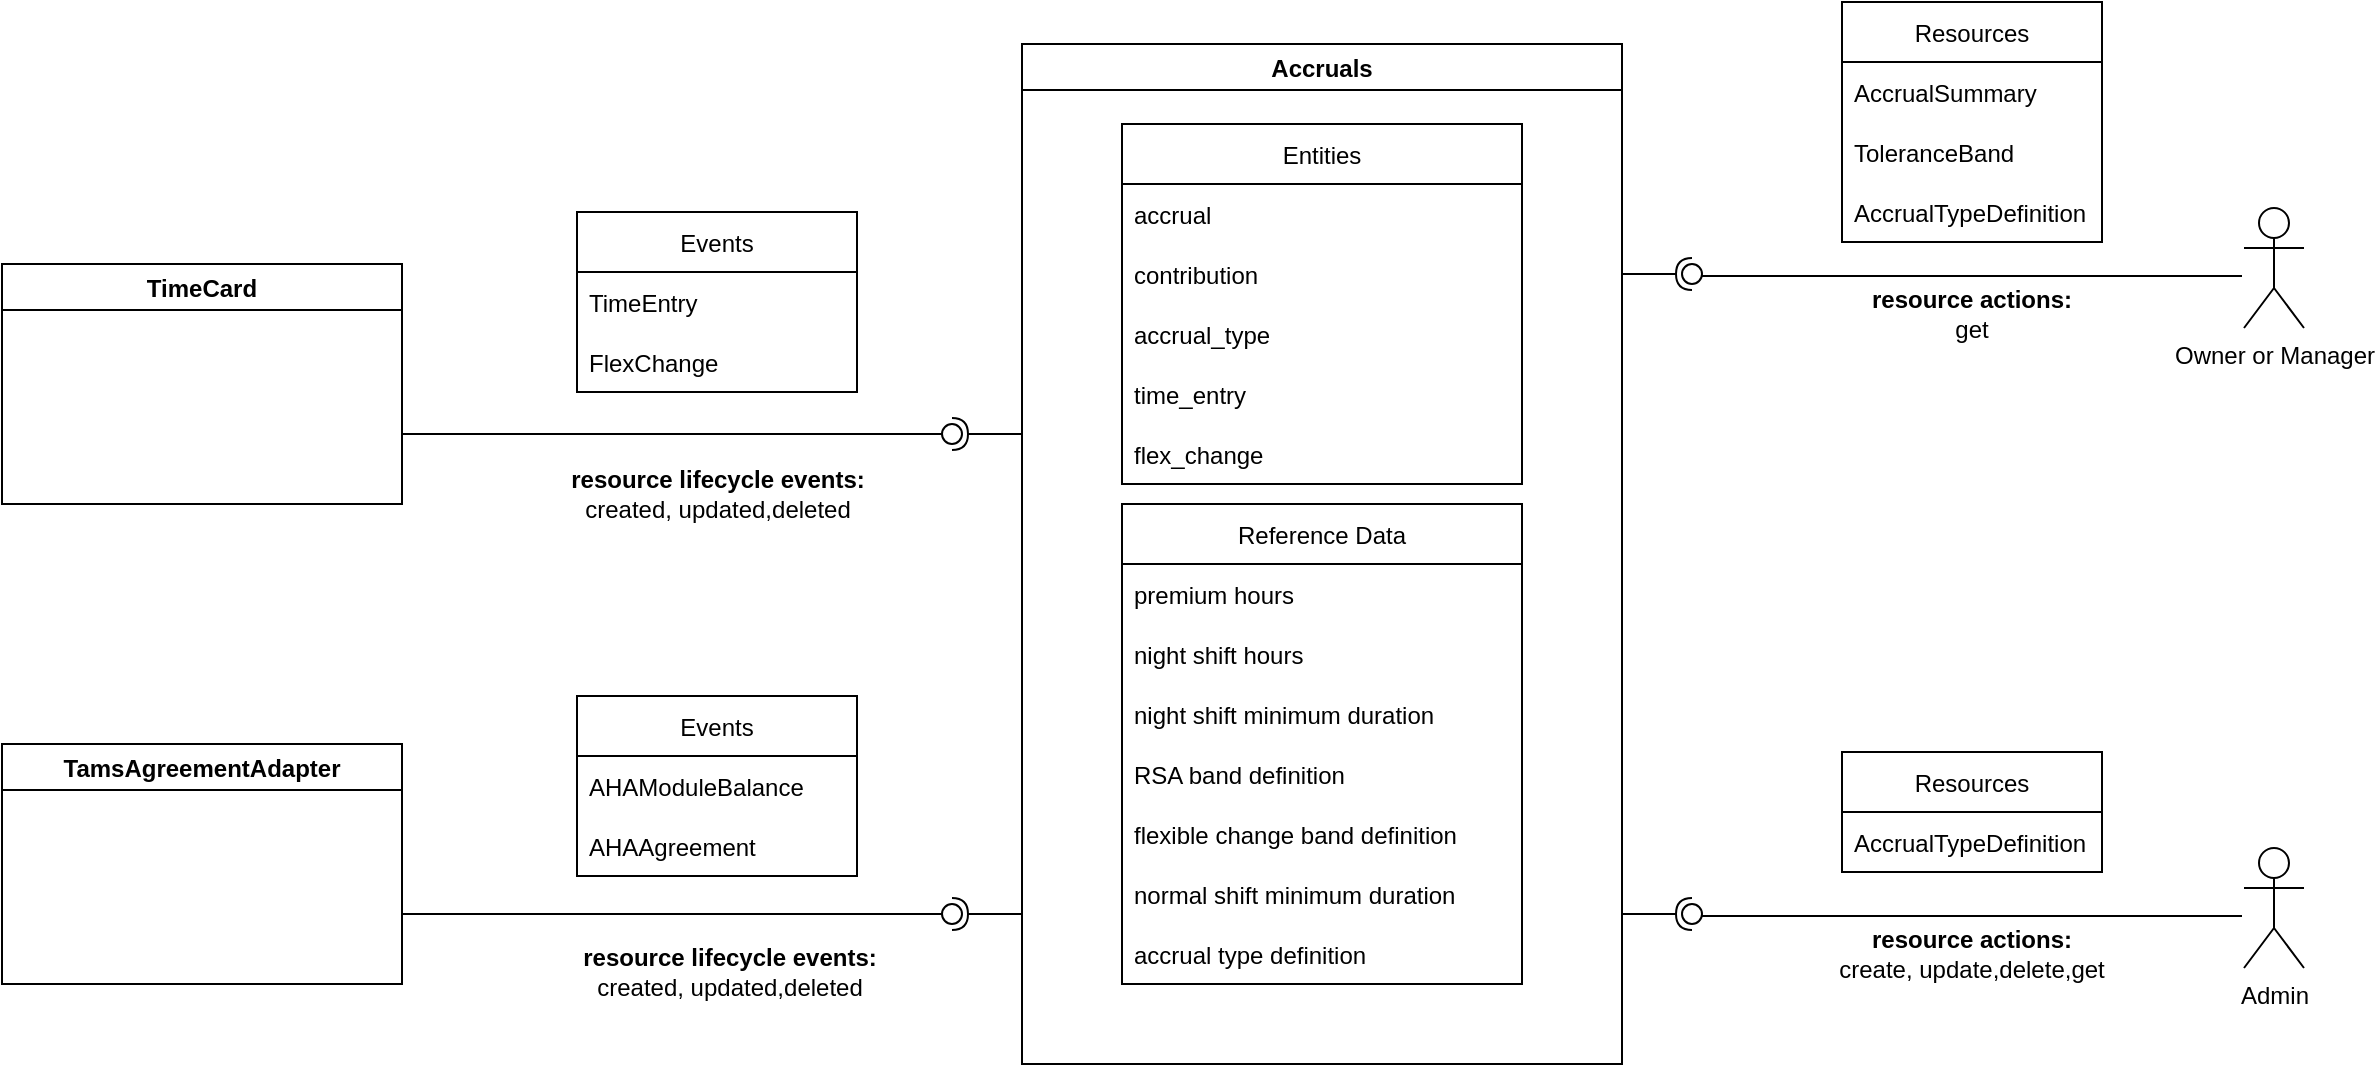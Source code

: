 <mxfile version="20.4.0" type="device"><diagram id="sqdeToRxHoUdy_SHLOXu" name="Page-1"><mxGraphModel dx="2489" dy="715" grid="1" gridSize="10" guides="1" tooltips="1" connect="1" arrows="1" fold="1" page="1" pageScale="1" pageWidth="827" pageHeight="1169" math="0" shadow="0"><root><mxCell id="0"/><mxCell id="1" parent="0"/><mxCell id="IxkdFgRUiker7m4DPscU-1" value="Accruals" style="swimlane;" vertex="1" parent="1"><mxGeometry x="310" y="90" width="300" height="510" as="geometry"/></mxCell><mxCell id="IxkdFgRUiker7m4DPscU-19" value="Reference Data" style="swimlane;fontStyle=0;childLayout=stackLayout;horizontal=1;startSize=30;horizontalStack=0;resizeParent=1;resizeParentMax=0;resizeLast=0;collapsible=1;marginBottom=0;" vertex="1" parent="IxkdFgRUiker7m4DPscU-1"><mxGeometry x="50" y="230" width="200" height="240" as="geometry"/></mxCell><mxCell id="IxkdFgRUiker7m4DPscU-20" value="premium hours" style="text;strokeColor=none;fillColor=none;align=left;verticalAlign=middle;spacingLeft=4;spacingRight=4;overflow=hidden;points=[[0,0.5],[1,0.5]];portConstraint=eastwest;rotatable=0;" vertex="1" parent="IxkdFgRUiker7m4DPscU-19"><mxGeometry y="30" width="200" height="30" as="geometry"/></mxCell><mxCell id="IxkdFgRUiker7m4DPscU-21" value="night shift hours" style="text;strokeColor=none;fillColor=none;align=left;verticalAlign=middle;spacingLeft=4;spacingRight=4;overflow=hidden;points=[[0,0.5],[1,0.5]];portConstraint=eastwest;rotatable=0;" vertex="1" parent="IxkdFgRUiker7m4DPscU-19"><mxGeometry y="60" width="200" height="30" as="geometry"/></mxCell><mxCell id="IxkdFgRUiker7m4DPscU-22" value="night shift minimum duration" style="text;strokeColor=none;fillColor=none;align=left;verticalAlign=middle;spacingLeft=4;spacingRight=4;overflow=hidden;points=[[0,0.5],[1,0.5]];portConstraint=eastwest;rotatable=0;" vertex="1" parent="IxkdFgRUiker7m4DPscU-19"><mxGeometry y="90" width="200" height="30" as="geometry"/></mxCell><mxCell id="IxkdFgRUiker7m4DPscU-23" value="RSA band definition" style="text;strokeColor=none;fillColor=none;align=left;verticalAlign=middle;spacingLeft=4;spacingRight=4;overflow=hidden;points=[[0,0.5],[1,0.5]];portConstraint=eastwest;rotatable=0;" vertex="1" parent="IxkdFgRUiker7m4DPscU-19"><mxGeometry y="120" width="200" height="30" as="geometry"/></mxCell><mxCell id="IxkdFgRUiker7m4DPscU-24" value="flexible change band definition" style="text;strokeColor=none;fillColor=none;align=left;verticalAlign=middle;spacingLeft=4;spacingRight=4;overflow=hidden;points=[[0,0.5],[1,0.5]];portConstraint=eastwest;rotatable=0;" vertex="1" parent="IxkdFgRUiker7m4DPscU-19"><mxGeometry y="150" width="200" height="30" as="geometry"/></mxCell><mxCell id="IxkdFgRUiker7m4DPscU-25" value="normal shift minimum duration" style="text;strokeColor=none;fillColor=none;align=left;verticalAlign=middle;spacingLeft=4;spacingRight=4;overflow=hidden;points=[[0,0.5],[1,0.5]];portConstraint=eastwest;rotatable=0;" vertex="1" parent="IxkdFgRUiker7m4DPscU-19"><mxGeometry y="180" width="200" height="30" as="geometry"/></mxCell><mxCell id="IxkdFgRUiker7m4DPscU-26" value="accrual type definition" style="text;strokeColor=none;fillColor=none;align=left;verticalAlign=middle;spacingLeft=4;spacingRight=4;overflow=hidden;points=[[0,0.5],[1,0.5]];portConstraint=eastwest;rotatable=0;" vertex="1" parent="IxkdFgRUiker7m4DPscU-19"><mxGeometry y="210" width="200" height="30" as="geometry"/></mxCell><mxCell id="IxkdFgRUiker7m4DPscU-69" value="Entities" style="swimlane;fontStyle=0;childLayout=stackLayout;horizontal=1;startSize=30;horizontalStack=0;resizeParent=1;resizeParentMax=0;resizeLast=0;collapsible=1;marginBottom=0;" vertex="1" parent="IxkdFgRUiker7m4DPscU-1"><mxGeometry x="50" y="40" width="200" height="180" as="geometry"/></mxCell><mxCell id="IxkdFgRUiker7m4DPscU-70" value="accrual" style="text;strokeColor=none;fillColor=none;align=left;verticalAlign=middle;spacingLeft=4;spacingRight=4;overflow=hidden;points=[[0,0.5],[1,0.5]];portConstraint=eastwest;rotatable=0;" vertex="1" parent="IxkdFgRUiker7m4DPscU-69"><mxGeometry y="30" width="200" height="30" as="geometry"/></mxCell><mxCell id="IxkdFgRUiker7m4DPscU-71" value="contribution" style="text;strokeColor=none;fillColor=none;align=left;verticalAlign=middle;spacingLeft=4;spacingRight=4;overflow=hidden;points=[[0,0.5],[1,0.5]];portConstraint=eastwest;rotatable=0;" vertex="1" parent="IxkdFgRUiker7m4DPscU-69"><mxGeometry y="60" width="200" height="30" as="geometry"/></mxCell><mxCell id="IxkdFgRUiker7m4DPscU-72" value="accrual_type" style="text;strokeColor=none;fillColor=none;align=left;verticalAlign=middle;spacingLeft=4;spacingRight=4;overflow=hidden;points=[[0,0.5],[1,0.5]];portConstraint=eastwest;rotatable=0;" vertex="1" parent="IxkdFgRUiker7m4DPscU-69"><mxGeometry y="90" width="200" height="30" as="geometry"/></mxCell><mxCell id="IxkdFgRUiker7m4DPscU-73" value="time_entry" style="text;strokeColor=none;fillColor=none;align=left;verticalAlign=middle;spacingLeft=4;spacingRight=4;overflow=hidden;points=[[0,0.5],[1,0.5]];portConstraint=eastwest;rotatable=0;" vertex="1" parent="IxkdFgRUiker7m4DPscU-69"><mxGeometry y="120" width="200" height="30" as="geometry"/></mxCell><mxCell id="IxkdFgRUiker7m4DPscU-74" value="flex_change" style="text;strokeColor=none;fillColor=none;align=left;verticalAlign=middle;spacingLeft=4;spacingRight=4;overflow=hidden;points=[[0,0.5],[1,0.5]];portConstraint=eastwest;rotatable=0;" vertex="1" parent="IxkdFgRUiker7m4DPscU-69"><mxGeometry y="150" width="200" height="30" as="geometry"/></mxCell><mxCell id="IxkdFgRUiker7m4DPscU-2" value="TimeCard" style="swimlane;" vertex="1" parent="1"><mxGeometry x="-200" y="200" width="200" height="120" as="geometry"/></mxCell><mxCell id="IxkdFgRUiker7m4DPscU-6" value="Events" style="swimlane;fontStyle=0;childLayout=stackLayout;horizontal=1;startSize=30;horizontalStack=0;resizeParent=1;resizeParentMax=0;resizeLast=0;collapsible=1;marginBottom=0;" vertex="1" parent="1"><mxGeometry x="87.5" y="174" width="140" height="90" as="geometry"/></mxCell><mxCell id="IxkdFgRUiker7m4DPscU-7" value="TimeEntry" style="text;strokeColor=none;fillColor=none;align=left;verticalAlign=middle;spacingLeft=4;spacingRight=4;overflow=hidden;points=[[0,0.5],[1,0.5]];portConstraint=eastwest;rotatable=0;" vertex="1" parent="IxkdFgRUiker7m4DPscU-6"><mxGeometry y="30" width="140" height="30" as="geometry"/></mxCell><mxCell id="IxkdFgRUiker7m4DPscU-8" value="FlexChange" style="text;strokeColor=none;fillColor=none;align=left;verticalAlign=middle;spacingLeft=4;spacingRight=4;overflow=hidden;points=[[0,0.5],[1,0.5]];portConstraint=eastwest;rotatable=0;" vertex="1" parent="IxkdFgRUiker7m4DPscU-6"><mxGeometry y="60" width="140" height="30" as="geometry"/></mxCell><mxCell id="IxkdFgRUiker7m4DPscU-10" value="TamsAgreementAdapter" style="swimlane;" vertex="1" parent="1"><mxGeometry x="-200" y="440" width="200" height="120" as="geometry"/></mxCell><mxCell id="IxkdFgRUiker7m4DPscU-15" value="Events" style="swimlane;fontStyle=0;childLayout=stackLayout;horizontal=1;startSize=30;horizontalStack=0;resizeParent=1;resizeParentMax=0;resizeLast=0;collapsible=1;marginBottom=0;" vertex="1" parent="1"><mxGeometry x="87.5" y="416" width="140" height="90" as="geometry"/></mxCell><mxCell id="IxkdFgRUiker7m4DPscU-17" value="AHAModuleBalance" style="text;strokeColor=none;fillColor=none;align=left;verticalAlign=middle;spacingLeft=4;spacingRight=4;overflow=hidden;points=[[0,0.5],[1,0.5]];portConstraint=eastwest;rotatable=0;" vertex="1" parent="IxkdFgRUiker7m4DPscU-15"><mxGeometry y="30" width="140" height="30" as="geometry"/></mxCell><mxCell id="IxkdFgRUiker7m4DPscU-16" value="AHAAgreement" style="text;strokeColor=none;fillColor=none;align=left;verticalAlign=middle;spacingLeft=4;spacingRight=4;overflow=hidden;points=[[0,0.5],[1,0.5]];portConstraint=eastwest;rotatable=0;" vertex="1" parent="IxkdFgRUiker7m4DPscU-15"><mxGeometry y="60" width="140" height="30" as="geometry"/></mxCell><mxCell id="IxkdFgRUiker7m4DPscU-31" value="Owner or Manager" style="shape=umlActor;verticalLabelPosition=bottom;verticalAlign=top;html=1;outlineConnect=0;" vertex="1" parent="1"><mxGeometry x="921" y="172" width="30" height="60" as="geometry"/></mxCell><mxCell id="IxkdFgRUiker7m4DPscU-32" value="" style="rounded=0;orthogonalLoop=1;jettySize=auto;html=1;endArrow=none;endFill=0;sketch=0;sourcePerimeterSpacing=0;targetPerimeterSpacing=0;" edge="1" target="IxkdFgRUiker7m4DPscU-34" parent="1"><mxGeometry relative="1" as="geometry"><mxPoint y="285" as="sourcePoint"/></mxGeometry></mxCell><mxCell id="IxkdFgRUiker7m4DPscU-33" value="" style="rounded=0;orthogonalLoop=1;jettySize=auto;html=1;endArrow=halfCircle;endFill=0;entryX=0.5;entryY=0.5;endSize=6;strokeWidth=1;sketch=0;" edge="1" target="IxkdFgRUiker7m4DPscU-34" parent="1"><mxGeometry relative="1" as="geometry"><mxPoint x="310" y="285" as="sourcePoint"/></mxGeometry></mxCell><mxCell id="IxkdFgRUiker7m4DPscU-34" value="" style="ellipse;whiteSpace=wrap;html=1;align=center;aspect=fixed;resizable=0;points=[];outlineConnect=0;sketch=0;" vertex="1" parent="1"><mxGeometry x="270" y="280" width="10" height="10" as="geometry"/></mxCell><mxCell id="IxkdFgRUiker7m4DPscU-46" value="" style="rounded=0;orthogonalLoop=1;jettySize=auto;html=1;endArrow=none;endFill=0;sketch=0;sourcePerimeterSpacing=0;targetPerimeterSpacing=0;" edge="1" target="IxkdFgRUiker7m4DPscU-48" parent="1"><mxGeometry relative="1" as="geometry"><mxPoint y="525" as="sourcePoint"/></mxGeometry></mxCell><mxCell id="IxkdFgRUiker7m4DPscU-48" value="" style="ellipse;whiteSpace=wrap;html=1;align=center;aspect=fixed;resizable=0;points=[];outlineConnect=0;sketch=0;" vertex="1" parent="1"><mxGeometry x="270" y="520" width="10" height="10" as="geometry"/></mxCell><mxCell id="IxkdFgRUiker7m4DPscU-51" value="" style="rounded=0;orthogonalLoop=1;jettySize=auto;html=1;endArrow=halfCircle;endFill=0;entryX=0.5;entryY=0.5;endSize=6;strokeWidth=1;sketch=0;" edge="1" parent="1"><mxGeometry relative="1" as="geometry"><mxPoint x="310" y="525" as="sourcePoint"/><mxPoint x="275" y="525" as="targetPoint"/></mxGeometry></mxCell><mxCell id="IxkdFgRUiker7m4DPscU-60" value="" style="rounded=0;orthogonalLoop=1;jettySize=auto;html=1;endArrow=none;endFill=0;sketch=0;sourcePerimeterSpacing=0;targetPerimeterSpacing=0;" edge="1" parent="1"><mxGeometry relative="1" as="geometry"><mxPoint x="650" y="206" as="sourcePoint"/><mxPoint x="920" y="206" as="targetPoint"/></mxGeometry></mxCell><mxCell id="IxkdFgRUiker7m4DPscU-61" value="" style="rounded=0;orthogonalLoop=1;jettySize=auto;html=1;endArrow=halfCircle;endFill=0;entryX=0.5;entryY=0.5;endSize=6;strokeWidth=1;sketch=0;" edge="1" target="IxkdFgRUiker7m4DPscU-62" parent="1"><mxGeometry relative="1" as="geometry"><mxPoint x="610" y="205" as="sourcePoint"/></mxGeometry></mxCell><mxCell id="IxkdFgRUiker7m4DPscU-62" value="" style="ellipse;whiteSpace=wrap;html=1;align=center;aspect=fixed;resizable=0;points=[];outlineConnect=0;sketch=0;" vertex="1" parent="1"><mxGeometry x="640" y="200" width="10" height="10" as="geometry"/></mxCell><mxCell id="IxkdFgRUiker7m4DPscU-63" value="&lt;b&gt;resource lifecycle events:&lt;/b&gt; created, updated,deleted" style="text;html=1;strokeColor=none;fillColor=none;align=center;verticalAlign=middle;whiteSpace=wrap;rounded=0;" vertex="1" parent="1"><mxGeometry x="89" y="539" width="150" height="30" as="geometry"/></mxCell><mxCell id="IxkdFgRUiker7m4DPscU-64" value="&lt;b&gt;resource lifecycle events:&lt;/b&gt; created, updated,deleted" style="text;html=1;strokeColor=none;fillColor=none;align=center;verticalAlign=middle;whiteSpace=wrap;rounded=0;" vertex="1" parent="1"><mxGeometry x="82.5" y="300" width="150" height="30" as="geometry"/></mxCell><mxCell id="IxkdFgRUiker7m4DPscU-67" value="&lt;b&gt;resource actions:&lt;/b&gt;&lt;br&gt;get" style="text;html=1;strokeColor=none;fillColor=none;align=center;verticalAlign=middle;whiteSpace=wrap;rounded=0;" vertex="1" parent="1"><mxGeometry x="710" y="210" width="150" height="30" as="geometry"/></mxCell><mxCell id="IxkdFgRUiker7m4DPscU-52" value="Resources" style="swimlane;fontStyle=0;childLayout=stackLayout;horizontal=1;startSize=30;horizontalStack=0;resizeParent=1;resizeParentMax=0;resizeLast=0;collapsible=1;marginBottom=0;" vertex="1" parent="1"><mxGeometry x="720" y="69" width="130" height="120" as="geometry"/></mxCell><mxCell id="IxkdFgRUiker7m4DPscU-53" value="AccrualSummary" style="text;strokeColor=none;fillColor=none;align=left;verticalAlign=middle;spacingLeft=4;spacingRight=4;overflow=hidden;points=[[0,0.5],[1,0.5]];portConstraint=eastwest;rotatable=0;" vertex="1" parent="IxkdFgRUiker7m4DPscU-52"><mxGeometry y="30" width="130" height="30" as="geometry"/></mxCell><mxCell id="IxkdFgRUiker7m4DPscU-54" value="ToleranceBand" style="text;strokeColor=none;fillColor=none;align=left;verticalAlign=middle;spacingLeft=4;spacingRight=4;overflow=hidden;points=[[0,0.5],[1,0.5]];portConstraint=eastwest;rotatable=0;" vertex="1" parent="IxkdFgRUiker7m4DPscU-52"><mxGeometry y="60" width="130" height="30" as="geometry"/></mxCell><mxCell id="IxkdFgRUiker7m4DPscU-85" value="AccrualTypeDefinition" style="text;strokeColor=none;fillColor=none;align=left;verticalAlign=middle;spacingLeft=4;spacingRight=4;overflow=hidden;points=[[0,0.5],[1,0.5]];portConstraint=eastwest;rotatable=0;" vertex="1" parent="IxkdFgRUiker7m4DPscU-52"><mxGeometry y="90" width="130" height="30" as="geometry"/></mxCell><mxCell id="IxkdFgRUiker7m4DPscU-77" value="Admin" style="shape=umlActor;verticalLabelPosition=bottom;verticalAlign=top;html=1;outlineConnect=0;" vertex="1" parent="1"><mxGeometry x="921" y="492" width="30" height="60" as="geometry"/></mxCell><mxCell id="IxkdFgRUiker7m4DPscU-78" value="" style="rounded=0;orthogonalLoop=1;jettySize=auto;html=1;endArrow=none;endFill=0;sketch=0;sourcePerimeterSpacing=0;targetPerimeterSpacing=0;" edge="1" parent="1"><mxGeometry relative="1" as="geometry"><mxPoint x="650" y="526" as="sourcePoint"/><mxPoint x="920" y="526" as="targetPoint"/></mxGeometry></mxCell><mxCell id="IxkdFgRUiker7m4DPscU-79" value="" style="rounded=0;orthogonalLoop=1;jettySize=auto;html=1;endArrow=halfCircle;endFill=0;entryX=0.5;entryY=0.5;endSize=6;strokeWidth=1;sketch=0;" edge="1" parent="1" target="IxkdFgRUiker7m4DPscU-80"><mxGeometry relative="1" as="geometry"><mxPoint x="610" y="525" as="sourcePoint"/></mxGeometry></mxCell><mxCell id="IxkdFgRUiker7m4DPscU-80" value="" style="ellipse;whiteSpace=wrap;html=1;align=center;aspect=fixed;resizable=0;points=[];outlineConnect=0;sketch=0;" vertex="1" parent="1"><mxGeometry x="640" y="520" width="10" height="10" as="geometry"/></mxCell><mxCell id="IxkdFgRUiker7m4DPscU-81" value="&lt;b&gt;resource actions:&lt;/b&gt;&lt;br&gt;create, update,delete,get" style="text;html=1;strokeColor=none;fillColor=none;align=center;verticalAlign=middle;whiteSpace=wrap;rounded=0;" vertex="1" parent="1"><mxGeometry x="710" y="530" width="150" height="30" as="geometry"/></mxCell><mxCell id="IxkdFgRUiker7m4DPscU-82" value="Resources" style="swimlane;fontStyle=0;childLayout=stackLayout;horizontal=1;startSize=30;horizontalStack=0;resizeParent=1;resizeParentMax=0;resizeLast=0;collapsible=1;marginBottom=0;" vertex="1" parent="1"><mxGeometry x="720" y="444" width="130" height="60" as="geometry"/></mxCell><mxCell id="IxkdFgRUiker7m4DPscU-83" value="AccrualTypeDefinition" style="text;strokeColor=none;fillColor=none;align=left;verticalAlign=middle;spacingLeft=4;spacingRight=4;overflow=hidden;points=[[0,0.5],[1,0.5]];portConstraint=eastwest;rotatable=0;" vertex="1" parent="IxkdFgRUiker7m4DPscU-82"><mxGeometry y="30" width="130" height="30" as="geometry"/></mxCell></root></mxGraphModel></diagram></mxfile>
